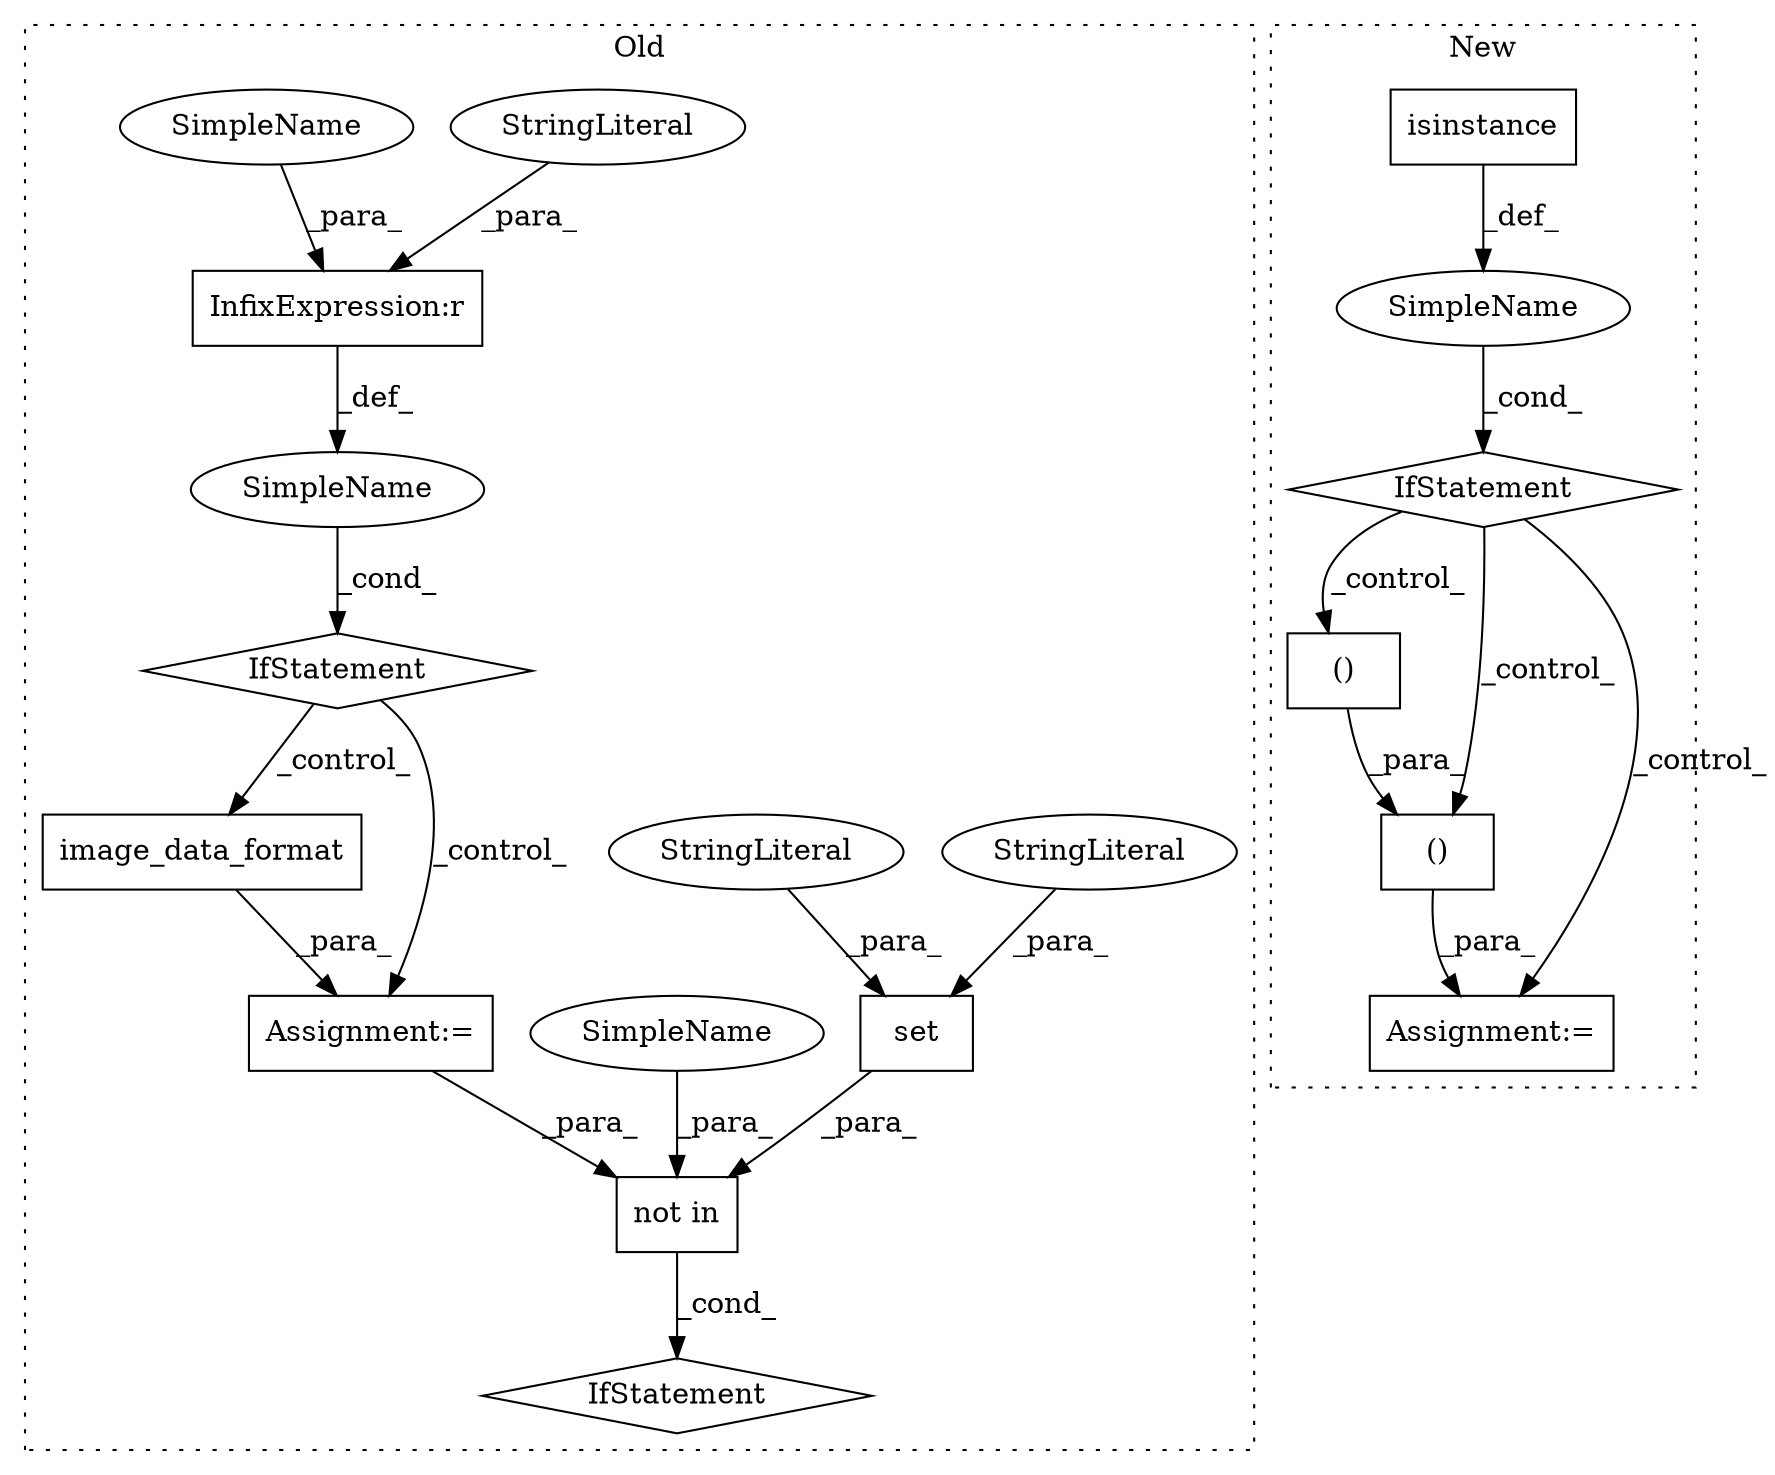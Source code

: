 digraph G {
subgraph cluster0 {
1 [label="image_data_format" a="32" s="45974" l="19" shape="box"];
3 [label="IfStatement" a="25" s="46490,46554" l="8,2" shape="diamond"];
7 [label="set" a="32" s="46517,46553" l="4,1" shape="box"];
9 [label="StringLiteral" a="45" s="46521" l="15" shape="ellipse"];
10 [label="StringLiteral" a="45" s="46537" l="16" shape="ellipse"];
11 [label="InfixExpression:r" a="27" s="45931" l="4" shape="box"];
12 [label="not in" a="108" s="46498" l="56" shape="box"];
13 [label="StringLiteral" a="45" s="45935" l="9" shape="ellipse"];
14 [label="SimpleName" a="42" s="" l="" shape="ellipse"];
15 [label="IfStatement" a="25" s="45916,45944" l="4,2" shape="diamond"];
16 [label="Assignment:=" a="7" s="45965" l="1" shape="box"];
18 [label="SimpleName" a="42" s="46498" l="11" shape="ellipse"];
19 [label="SimpleName" a="42" s="45920" l="11" shape="ellipse"];
label = "Old";
style="dotted";
}
subgraph cluster1 {
2 [label="IfStatement" a="25" s="33586,33614" l="4,2" shape="diamond"];
4 [label="()" a="106" s="33752" l="29" shape="box"];
5 [label="isinstance" a="32" s="33590,33613" l="11,1" shape="box"];
6 [label="()" a="106" s="33651" l="131" shape="box"];
8 [label="SimpleName" a="42" s="" l="" shape="ellipse"];
17 [label="Assignment:=" a="7" s="33637" l="14" shape="box"];
label = "New";
style="dotted";
}
1 -> 16 [label="_para_"];
2 -> 17 [label="_control_"];
2 -> 6 [label="_control_"];
2 -> 4 [label="_control_"];
4 -> 6 [label="_para_"];
5 -> 8 [label="_def_"];
6 -> 17 [label="_para_"];
7 -> 12 [label="_para_"];
8 -> 2 [label="_cond_"];
9 -> 7 [label="_para_"];
10 -> 7 [label="_para_"];
11 -> 14 [label="_def_"];
12 -> 3 [label="_cond_"];
13 -> 11 [label="_para_"];
14 -> 15 [label="_cond_"];
15 -> 16 [label="_control_"];
15 -> 1 [label="_control_"];
16 -> 12 [label="_para_"];
18 -> 12 [label="_para_"];
19 -> 11 [label="_para_"];
}